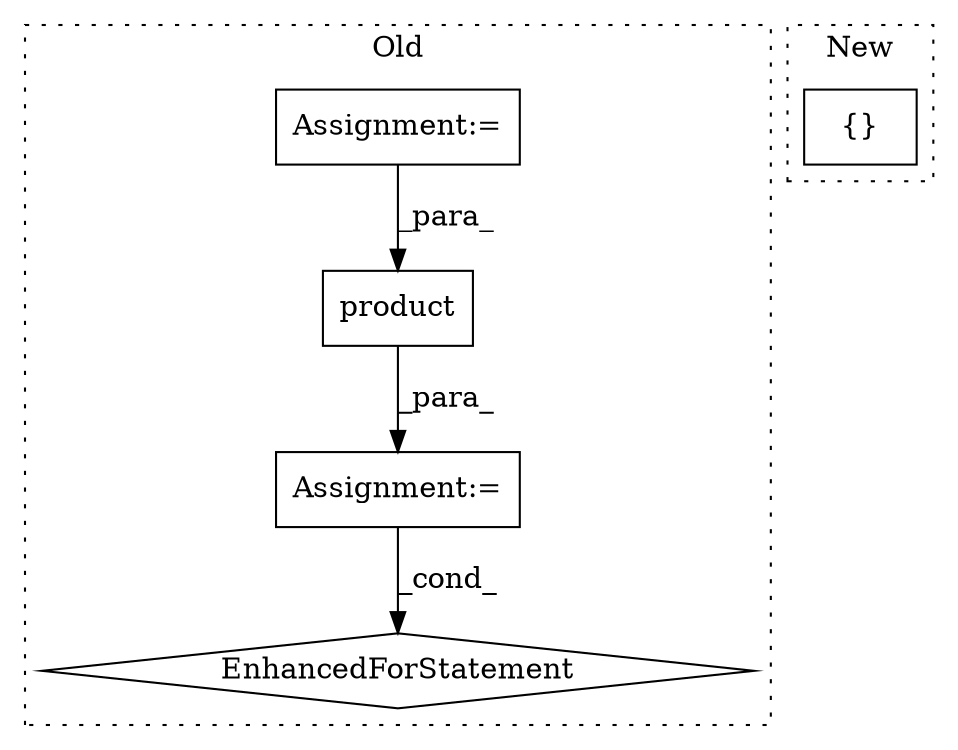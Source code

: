 digraph G {
subgraph cluster0 {
1 [label="product" a="32" s="813,834" l="8,1" shape="box"];
3 [label="Assignment:=" a="7" s="720,835" l="69,2" shape="box"];
4 [label="EnhancedForStatement" a="70" s="720,835" l="69,2" shape="diamond"];
5 [label="Assignment:=" a="7" s="643" l="1" shape="box"];
label = "Old";
style="dotted";
}
subgraph cluster1 {
2 [label="{}" a="4" s="519,547" l="1,1" shape="box"];
label = "New";
style="dotted";
}
1 -> 3 [label="_para_"];
3 -> 4 [label="_cond_"];
5 -> 1 [label="_para_"];
}